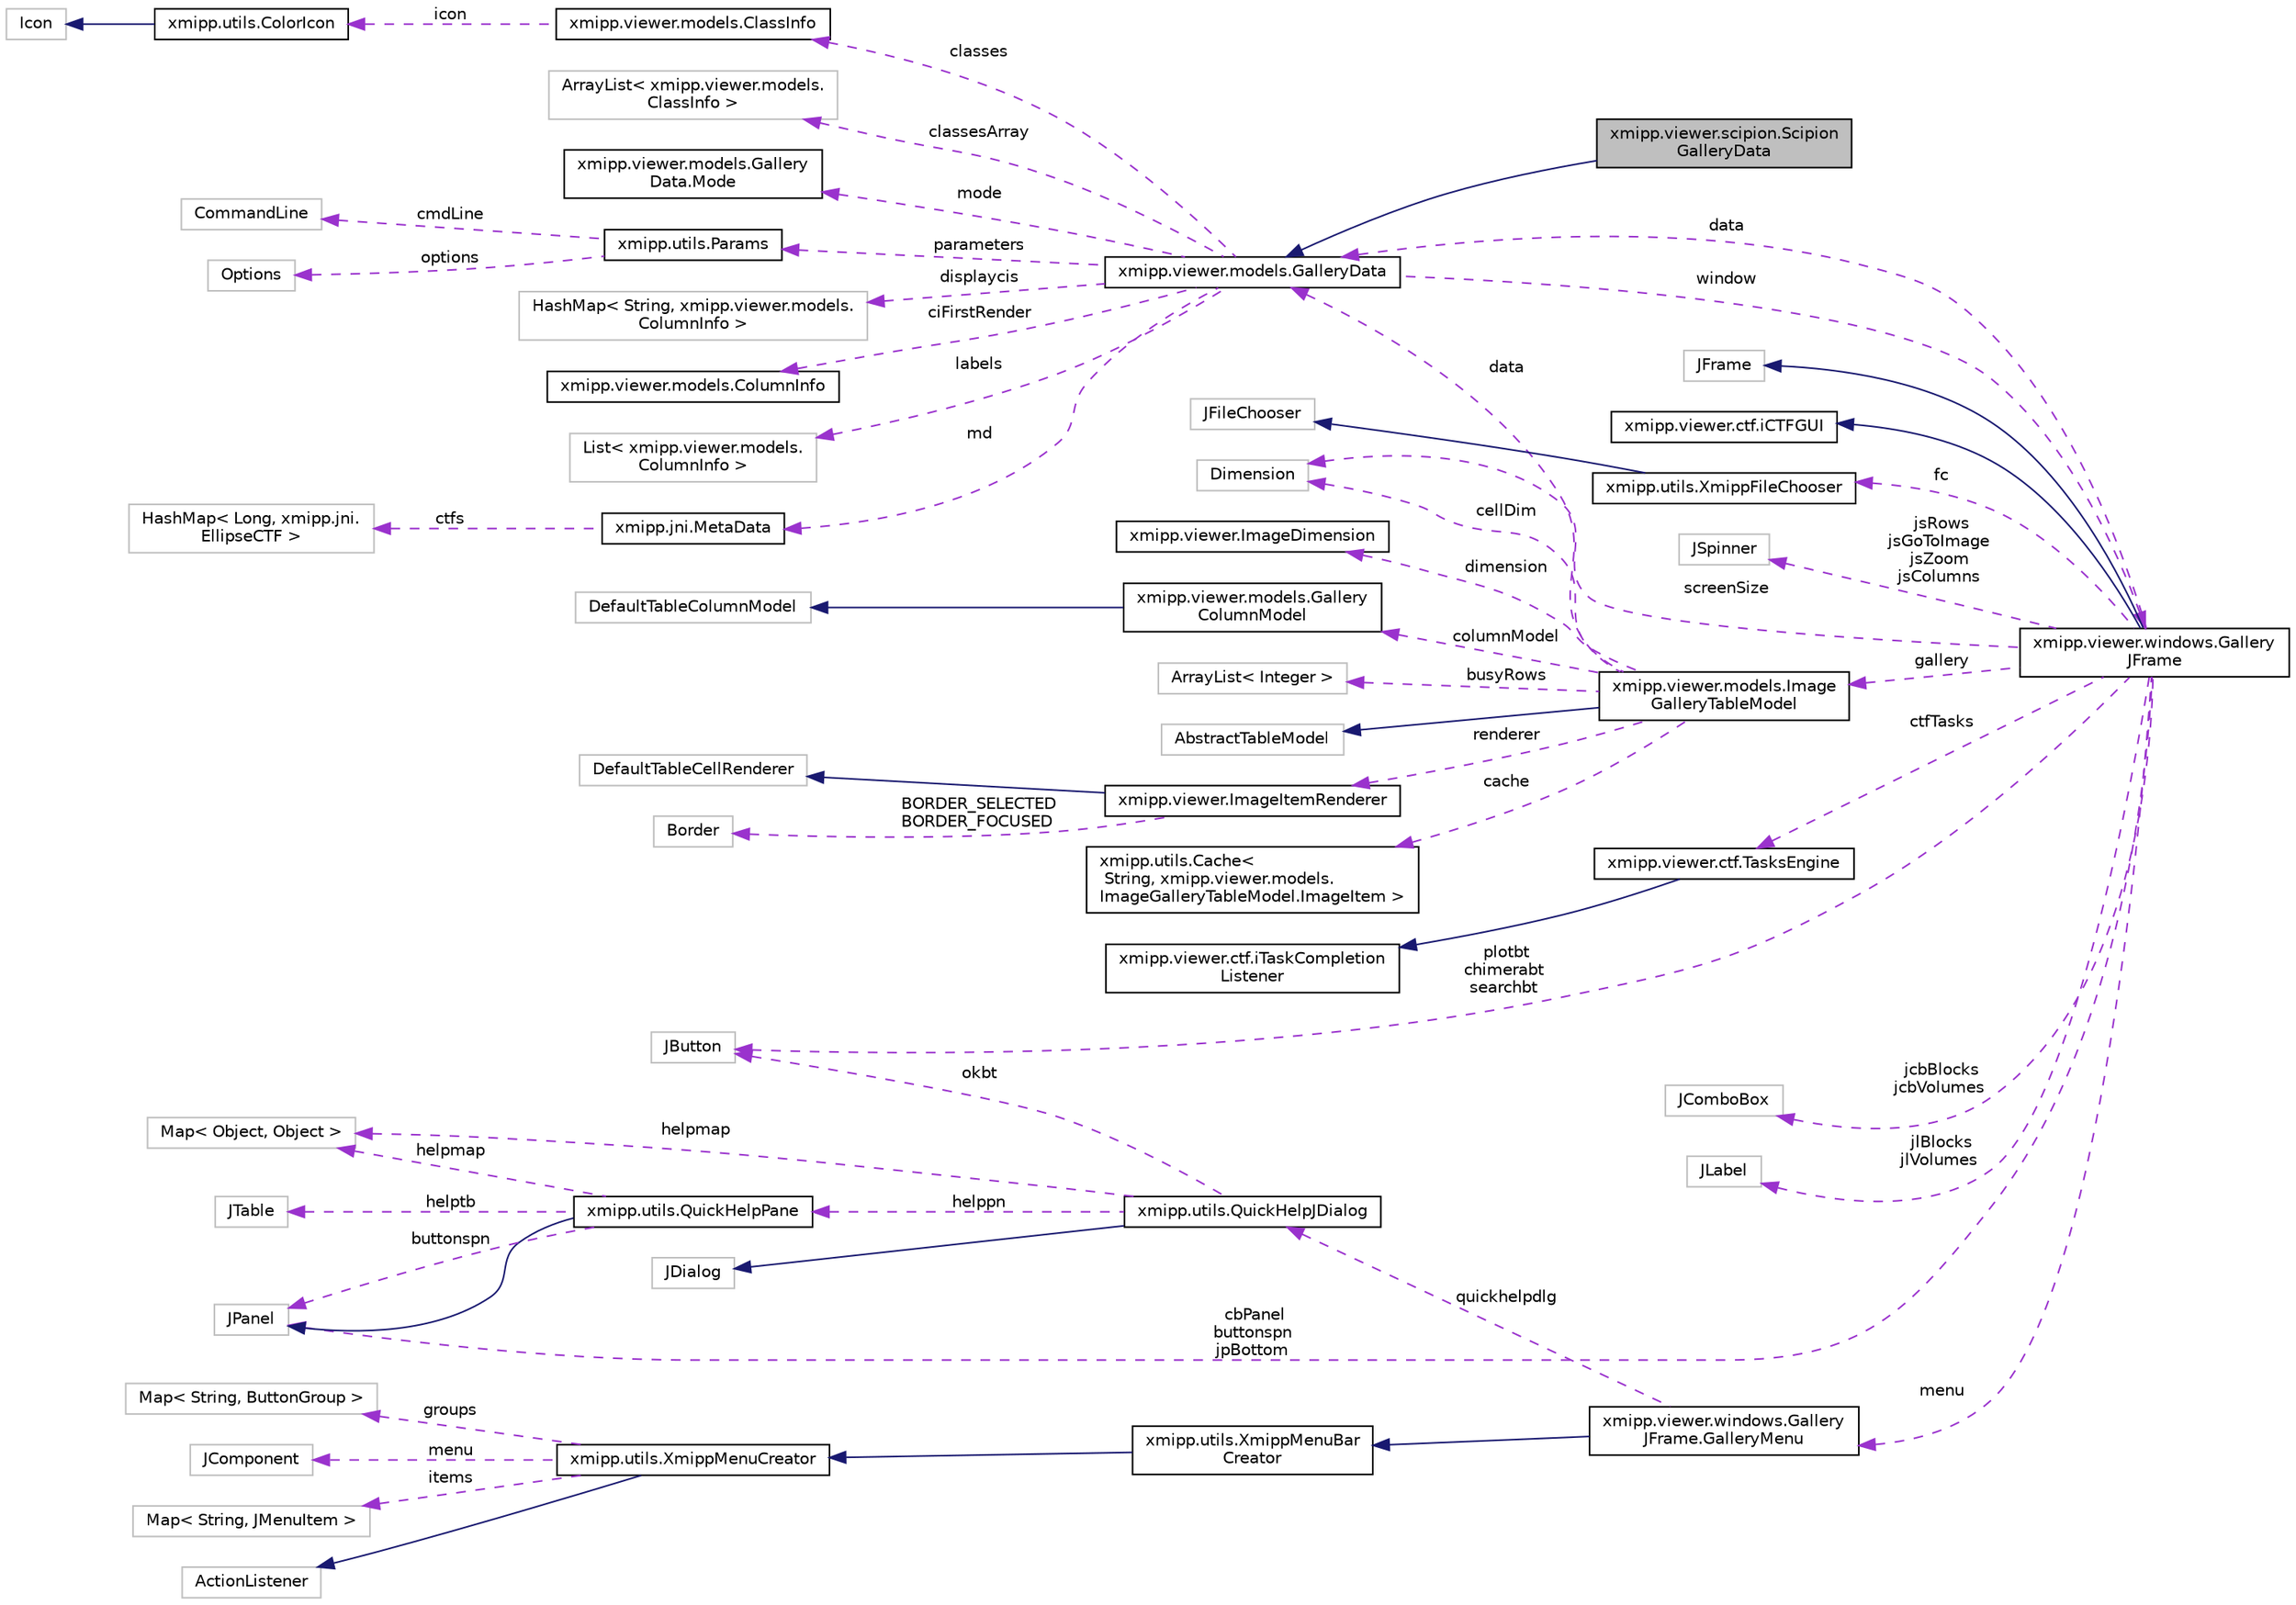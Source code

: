digraph "xmipp.viewer.scipion.ScipionGalleryData"
{
  edge [fontname="Helvetica",fontsize="10",labelfontname="Helvetica",labelfontsize="10"];
  node [fontname="Helvetica",fontsize="10",shape=record];
  rankdir="LR";
  Node2 [label="xmipp.viewer.scipion.Scipion\lGalleryData",height=0.2,width=0.4,color="black", fillcolor="grey75", style="filled", fontcolor="black"];
  Node3 -> Node2 [dir="back",color="midnightblue",fontsize="10",style="solid",fontname="Helvetica"];
  Node3 [label="xmipp.viewer.models.GalleryData",height=0.2,width=0.4,color="black", fillcolor="white", style="filled",URL="$classxmipp_1_1viewer_1_1models_1_1GalleryData.html"];
  Node4 -> Node3 [dir="back",color="darkorchid3",fontsize="10",style="dashed",label=" displaycis" ,fontname="Helvetica"];
  Node4 [label="HashMap\< String, xmipp.viewer.models.\lColumnInfo \>",height=0.2,width=0.4,color="grey75", fillcolor="white", style="filled"];
  Node5 -> Node3 [dir="back",color="darkorchid3",fontsize="10",style="dashed",label=" window" ,fontname="Helvetica"];
  Node5 [label="xmipp.viewer.windows.Gallery\lJFrame",height=0.2,width=0.4,color="black", fillcolor="white", style="filled",URL="$classxmipp_1_1viewer_1_1windows_1_1GalleryJFrame.html"];
  Node6 -> Node5 [dir="back",color="midnightblue",fontsize="10",style="solid",fontname="Helvetica"];
  Node6 [label="JFrame",height=0.2,width=0.4,color="grey75", fillcolor="white", style="filled"];
  Node7 -> Node5 [dir="back",color="midnightblue",fontsize="10",style="solid",fontname="Helvetica"];
  Node7 [label="xmipp.viewer.ctf.iCTFGUI",height=0.2,width=0.4,color="black", fillcolor="white", style="filled",URL="$interfacexmipp_1_1viewer_1_1ctf_1_1iCTFGUI.html"];
  Node8 -> Node5 [dir="back",color="darkorchid3",fontsize="10",style="dashed",label=" plotbt\nchimerabt\nsearchbt" ,fontname="Helvetica"];
  Node8 [label="JButton",height=0.2,width=0.4,color="grey75", fillcolor="white", style="filled"];
  Node9 -> Node5 [dir="back",color="darkorchid3",fontsize="10",style="dashed",label=" jsRows\njsGoToImage\njsZoom\njsColumns" ,fontname="Helvetica"];
  Node9 [label="JSpinner",height=0.2,width=0.4,color="grey75", fillcolor="white", style="filled"];
  Node10 -> Node5 [dir="back",color="darkorchid3",fontsize="10",style="dashed",label=" fc" ,fontname="Helvetica"];
  Node10 [label="xmipp.utils.XmippFileChooser",height=0.2,width=0.4,color="black", fillcolor="white", style="filled",URL="$classxmipp_1_1utils_1_1XmippFileChooser.html"];
  Node11 -> Node10 [dir="back",color="midnightblue",fontsize="10",style="solid",fontname="Helvetica"];
  Node11 [label="JFileChooser",height=0.2,width=0.4,color="grey75", fillcolor="white", style="filled"];
  Node12 -> Node5 [dir="back",color="darkorchid3",fontsize="10",style="dashed",label=" gallery" ,fontname="Helvetica"];
  Node12 [label="xmipp.viewer.models.Image\lGalleryTableModel",height=0.2,width=0.4,color="black", fillcolor="white", style="filled",URL="$classxmipp_1_1viewer_1_1models_1_1ImageGalleryTableModel.html"];
  Node13 -> Node12 [dir="back",color="midnightblue",fontsize="10",style="solid",fontname="Helvetica"];
  Node13 [label="AbstractTableModel",height=0.2,width=0.4,color="grey75", fillcolor="white", style="filled"];
  Node14 -> Node12 [dir="back",color="darkorchid3",fontsize="10",style="dashed",label=" columnModel" ,fontname="Helvetica"];
  Node14 [label="xmipp.viewer.models.Gallery\lColumnModel",height=0.2,width=0.4,color="black", fillcolor="white", style="filled",URL="$classxmipp_1_1viewer_1_1models_1_1GalleryColumnModel.html"];
  Node15 -> Node14 [dir="back",color="midnightblue",fontsize="10",style="solid",fontname="Helvetica"];
  Node15 [label="DefaultTableColumnModel",height=0.2,width=0.4,color="grey75", fillcolor="white", style="filled"];
  Node16 -> Node12 [dir="back",color="darkorchid3",fontsize="10",style="dashed",label=" cache" ,fontname="Helvetica"];
  Node16 [label="xmipp.utils.Cache\<\l String, xmipp.viewer.models.\lImageGalleryTableModel.ImageItem \>",height=0.2,width=0.4,color="black", fillcolor="white", style="filled",URL="$classxmipp_1_1utils_1_1Cache.html"];
  Node17 -> Node12 [dir="back",color="darkorchid3",fontsize="10",style="dashed",label=" dimension" ,fontname="Helvetica"];
  Node17 [label="xmipp.viewer.ImageDimension",height=0.2,width=0.4,color="black", fillcolor="white", style="filled",URL="$classxmipp_1_1viewer_1_1ImageDimension.html"];
  Node18 -> Node12 [dir="back",color="darkorchid3",fontsize="10",style="dashed",label=" renderer" ,fontname="Helvetica"];
  Node18 [label="xmipp.viewer.ImageItemRenderer",height=0.2,width=0.4,color="black", fillcolor="white", style="filled",URL="$classxmipp_1_1viewer_1_1ImageItemRenderer.html"];
  Node19 -> Node18 [dir="back",color="midnightblue",fontsize="10",style="solid",fontname="Helvetica"];
  Node19 [label="DefaultTableCellRenderer",height=0.2,width=0.4,color="grey75", fillcolor="white", style="filled"];
  Node20 -> Node18 [dir="back",color="darkorchid3",fontsize="10",style="dashed",label=" BORDER_SELECTED\nBORDER_FOCUSED" ,fontname="Helvetica"];
  Node20 [label="Border",height=0.2,width=0.4,color="grey75", fillcolor="white", style="filled"];
  Node21 -> Node12 [dir="back",color="darkorchid3",fontsize="10",style="dashed",label=" busyRows" ,fontname="Helvetica"];
  Node21 [label="ArrayList\< Integer \>",height=0.2,width=0.4,color="grey75", fillcolor="white", style="filled"];
  Node22 -> Node12 [dir="back",color="darkorchid3",fontsize="10",style="dashed",label=" cellDim" ,fontname="Helvetica"];
  Node22 [label="Dimension",height=0.2,width=0.4,color="grey75", fillcolor="white", style="filled"];
  Node3 -> Node12 [dir="back",color="darkorchid3",fontsize="10",style="dashed",label=" data" ,fontname="Helvetica"];
  Node22 -> Node5 [dir="back",color="darkorchid3",fontsize="10",style="dashed",label=" screenSize" ,fontname="Helvetica"];
  Node23 -> Node5 [dir="back",color="darkorchid3",fontsize="10",style="dashed",label=" ctfTasks" ,fontname="Helvetica"];
  Node23 [label="xmipp.viewer.ctf.TasksEngine",height=0.2,width=0.4,color="black", fillcolor="white", style="filled",URL="$classxmipp_1_1viewer_1_1ctf_1_1TasksEngine.html"];
  Node24 -> Node23 [dir="back",color="midnightblue",fontsize="10",style="solid",fontname="Helvetica"];
  Node24 [label="xmipp.viewer.ctf.iTaskCompletion\lListener",height=0.2,width=0.4,color="black", fillcolor="white", style="filled",URL="$interfacexmipp_1_1viewer_1_1ctf_1_1iTaskCompletionListener.html"];
  Node25 -> Node5 [dir="back",color="darkorchid3",fontsize="10",style="dashed",label=" jcbBlocks\njcbVolumes" ,fontname="Helvetica"];
  Node25 [label="JComboBox",height=0.2,width=0.4,color="grey75", fillcolor="white", style="filled"];
  Node26 -> Node5 [dir="back",color="darkorchid3",fontsize="10",style="dashed",label=" jlBlocks\njlVolumes" ,fontname="Helvetica"];
  Node26 [label="JLabel",height=0.2,width=0.4,color="grey75", fillcolor="white", style="filled"];
  Node27 -> Node5 [dir="back",color="darkorchid3",fontsize="10",style="dashed",label=" cbPanel\nbuttonspn\njpBottom" ,fontname="Helvetica"];
  Node27 [label="JPanel",height=0.2,width=0.4,color="grey75", fillcolor="white", style="filled"];
  Node3 -> Node5 [dir="back",color="darkorchid3",fontsize="10",style="dashed",label=" data" ,fontname="Helvetica"];
  Node28 -> Node5 [dir="back",color="darkorchid3",fontsize="10",style="dashed",label=" menu" ,fontname="Helvetica"];
  Node28 [label="xmipp.viewer.windows.Gallery\lJFrame.GalleryMenu",height=0.2,width=0.4,color="black", fillcolor="white", style="filled",URL="$classxmipp_1_1viewer_1_1windows_1_1GalleryJFrame_1_1GalleryMenu.html"];
  Node29 -> Node28 [dir="back",color="midnightblue",fontsize="10",style="solid",fontname="Helvetica"];
  Node29 [label="xmipp.utils.XmippMenuBar\lCreator",height=0.2,width=0.4,color="black", fillcolor="white", style="filled",URL="$classxmipp_1_1utils_1_1XmippMenuBarCreator.html"];
  Node30 -> Node29 [dir="back",color="midnightblue",fontsize="10",style="solid",fontname="Helvetica"];
  Node30 [label="xmipp.utils.XmippMenuCreator",height=0.2,width=0.4,color="black", fillcolor="white", style="filled",URL="$classxmipp_1_1utils_1_1XmippMenuCreator.html"];
  Node31 -> Node30 [dir="back",color="midnightblue",fontsize="10",style="solid",fontname="Helvetica"];
  Node31 [label="ActionListener",height=0.2,width=0.4,color="grey75", fillcolor="white", style="filled"];
  Node32 -> Node30 [dir="back",color="darkorchid3",fontsize="10",style="dashed",label=" groups" ,fontname="Helvetica"];
  Node32 [label="Map\< String, ButtonGroup \>",height=0.2,width=0.4,color="grey75", fillcolor="white", style="filled"];
  Node33 -> Node30 [dir="back",color="darkorchid3",fontsize="10",style="dashed",label=" menu" ,fontname="Helvetica"];
  Node33 [label="JComponent",height=0.2,width=0.4,color="grey75", fillcolor="white", style="filled"];
  Node34 -> Node30 [dir="back",color="darkorchid3",fontsize="10",style="dashed",label=" items" ,fontname="Helvetica"];
  Node34 [label="Map\< String, JMenuItem \>",height=0.2,width=0.4,color="grey75", fillcolor="white", style="filled"];
  Node35 -> Node28 [dir="back",color="darkorchid3",fontsize="10",style="dashed",label=" quickhelpdlg" ,fontname="Helvetica"];
  Node35 [label="xmipp.utils.QuickHelpJDialog",height=0.2,width=0.4,color="black", fillcolor="white", style="filled",URL="$classxmipp_1_1utils_1_1QuickHelpJDialog.html"];
  Node36 -> Node35 [dir="back",color="midnightblue",fontsize="10",style="solid",fontname="Helvetica"];
  Node36 [label="JDialog",height=0.2,width=0.4,color="grey75", fillcolor="white", style="filled"];
  Node8 -> Node35 [dir="back",color="darkorchid3",fontsize="10",style="dashed",label=" okbt" ,fontname="Helvetica"];
  Node37 -> Node35 [dir="back",color="darkorchid3",fontsize="10",style="dashed",label=" helppn" ,fontname="Helvetica"];
  Node37 [label="xmipp.utils.QuickHelpPane",height=0.2,width=0.4,color="black", fillcolor="white", style="filled",URL="$classxmipp_1_1utils_1_1QuickHelpPane.html"];
  Node27 -> Node37 [dir="back",color="midnightblue",fontsize="10",style="solid",fontname="Helvetica"];
  Node38 -> Node37 [dir="back",color="darkorchid3",fontsize="10",style="dashed",label=" helptb" ,fontname="Helvetica"];
  Node38 [label="JTable",height=0.2,width=0.4,color="grey75", fillcolor="white", style="filled"];
  Node27 -> Node37 [dir="back",color="darkorchid3",fontsize="10",style="dashed",label=" buttonspn" ,fontname="Helvetica"];
  Node39 -> Node37 [dir="back",color="darkorchid3",fontsize="10",style="dashed",label=" helpmap" ,fontname="Helvetica"];
  Node39 [label="Map\< Object, Object \>",height=0.2,width=0.4,color="grey75", fillcolor="white", style="filled"];
  Node39 -> Node35 [dir="back",color="darkorchid3",fontsize="10",style="dashed",label=" helpmap" ,fontname="Helvetica"];
  Node40 -> Node3 [dir="back",color="darkorchid3",fontsize="10",style="dashed",label=" ciFirstRender" ,fontname="Helvetica"];
  Node40 [label="xmipp.viewer.models.ColumnInfo",height=0.2,width=0.4,color="black", fillcolor="white", style="filled",URL="$classxmipp_1_1viewer_1_1models_1_1ColumnInfo.html"];
  Node41 -> Node3 [dir="back",color="darkorchid3",fontsize="10",style="dashed",label=" labels" ,fontname="Helvetica"];
  Node41 [label="List\< xmipp.viewer.models.\lColumnInfo \>",height=0.2,width=0.4,color="grey75", fillcolor="white", style="filled"];
  Node42 -> Node3 [dir="back",color="darkorchid3",fontsize="10",style="dashed",label=" md" ,fontname="Helvetica"];
  Node42 [label="xmipp.jni.MetaData",height=0.2,width=0.4,color="black", fillcolor="white", style="filled",URL="$classxmipp_1_1jni_1_1MetaData.html"];
  Node43 -> Node42 [dir="back",color="darkorchid3",fontsize="10",style="dashed",label=" ctfs" ,fontname="Helvetica"];
  Node43 [label="HashMap\< Long, xmipp.jni.\lEllipseCTF \>",height=0.2,width=0.4,color="grey75", fillcolor="white", style="filled"];
  Node44 -> Node3 [dir="back",color="darkorchid3",fontsize="10",style="dashed",label=" classes" ,fontname="Helvetica"];
  Node44 [label="xmipp.viewer.models.ClassInfo",height=0.2,width=0.4,color="black", fillcolor="white", style="filled",URL="$classxmipp_1_1viewer_1_1models_1_1ClassInfo.html"];
  Node45 -> Node44 [dir="back",color="darkorchid3",fontsize="10",style="dashed",label=" icon" ,fontname="Helvetica"];
  Node45 [label="xmipp.utils.ColorIcon",height=0.2,width=0.4,color="black", fillcolor="white", style="filled",URL="$classxmipp_1_1utils_1_1ColorIcon.html"];
  Node46 -> Node45 [dir="back",color="midnightblue",fontsize="10",style="solid",fontname="Helvetica"];
  Node46 [label="Icon",height=0.2,width=0.4,color="grey75", fillcolor="white", style="filled"];
  Node47 -> Node3 [dir="back",color="darkorchid3",fontsize="10",style="dashed",label=" classesArray" ,fontname="Helvetica"];
  Node47 [label="ArrayList\< xmipp.viewer.models.\lClassInfo \>",height=0.2,width=0.4,color="grey75", fillcolor="white", style="filled"];
  Node48 -> Node3 [dir="back",color="darkorchid3",fontsize="10",style="dashed",label=" mode" ,fontname="Helvetica"];
  Node48 [label="xmipp.viewer.models.Gallery\lData.Mode",height=0.2,width=0.4,color="black", fillcolor="white", style="filled",URL="$enumxmipp_1_1viewer_1_1models_1_1GalleryData_1_1Mode.html"];
  Node49 -> Node3 [dir="back",color="darkorchid3",fontsize="10",style="dashed",label=" parameters" ,fontname="Helvetica"];
  Node49 [label="xmipp.utils.Params",height=0.2,width=0.4,color="black", fillcolor="white", style="filled",URL="$classxmipp_1_1utils_1_1Params.html"];
  Node50 -> Node49 [dir="back",color="darkorchid3",fontsize="10",style="dashed",label=" options" ,fontname="Helvetica"];
  Node50 [label="Options",height=0.2,width=0.4,color="grey75", fillcolor="white", style="filled"];
  Node51 -> Node49 [dir="back",color="darkorchid3",fontsize="10",style="dashed",label=" cmdLine" ,fontname="Helvetica"];
  Node51 [label="CommandLine",height=0.2,width=0.4,color="grey75", fillcolor="white", style="filled"];
}
